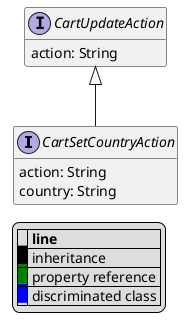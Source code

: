 @startuml

hide empty fields
hide empty methods
legend
|= |= line |
|<back:black>   </back>| inheritance |
|<back:green>   </back>| property reference |
|<back:blue>   </back>| discriminated class |
endlegend
interface CartSetCountryAction [[CartSetCountryAction.svg]] extends CartUpdateAction {
    action: String
    country: String
}
interface CartUpdateAction [[CartUpdateAction.svg]]  {
    action: String
}





@enduml
